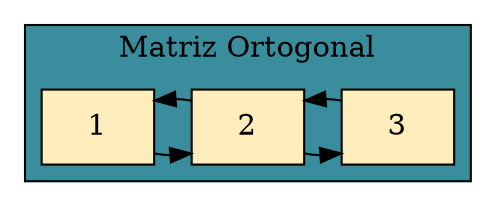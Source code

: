 digraph G{
    node[shape=box fillcolor="#FFEDBB" style=filled]
    
    subgraph cluster_p{
        label = "Matriz Ortogonal"
        bgcolor = "#398D9C"    

        n3[label="3"];
        n2[label="2"];
        n1[label="1"];
        
        n1 -> n2;
        n2 -> n1;
        n2 -> n3;
        n3 -> n2;

        {rank = same; n1;n2;n3};

    }
    
}
